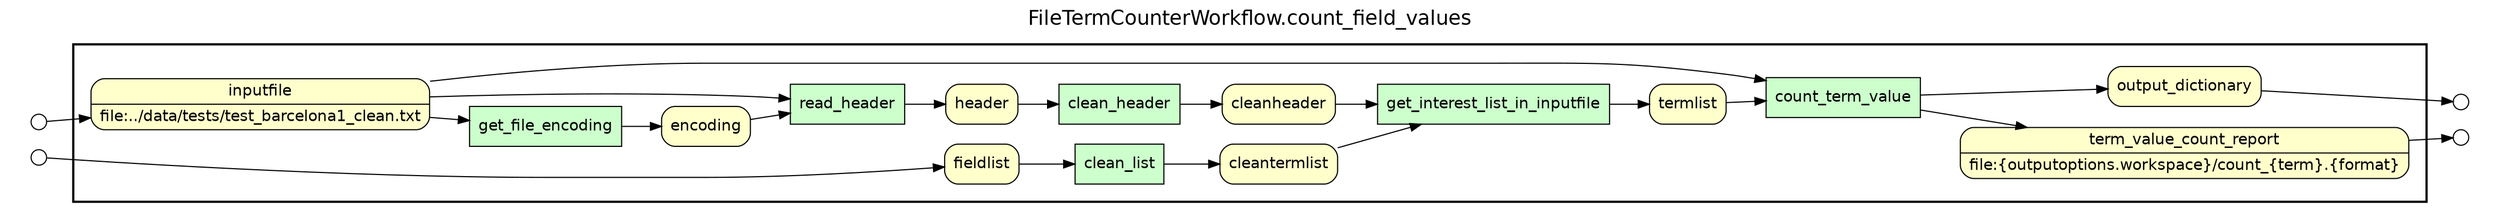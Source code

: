 
/* Start of top-level graph */
digraph Workflow {
rankdir=LR

/* Title for graph */
fontname=Helvetica; fontsize=18; labelloc=t
label="FileTermCounterWorkflow.count_field_values"

/* Start of double cluster for drawing box around nodes in workflow */
subgraph cluster_workflow_box_outer { label=""; color=black; penwidth=2
subgraph cluster_workflow_box_inner { label=""; penwidth=0

/* Style for nodes representing atomic programs in workflow */
node[shape=box style=filled fillcolor="#CCFFCC" peripheries=1 fontname=Helvetica]

/* Nodes representing atomic programs in workflow */
get_file_encoding
read_header
clean_header
clean_list
get_interest_list_in_inputfile
count_term_value

/* Style for nodes representing non-parameter data channels in workflow */
node[shape=box style="rounded,filled" fillcolor="#FFFFCC" peripheries=1 fontname=Helvetica]

/* Nodes for non-parameter data channels in workflow */
term_value_count_report [shape=record rankdir=LR label="{{<f0> term_value_count_report |<f1> file\:\{outputoptions.workspace\}/count_\{term\}.\{format\}}}"];
output_dictionary
inputfile [shape=record rankdir=LR label="{{<f0> inputfile |<f1> file\:../data/tests/test_barcelona1_clean.txt}}"];
encoding
header
fieldlist
cleantermlist
cleanheader
termlist

/* Style for nodes representing parameter channels in workflow */
node[shape=box style="rounded,filled" fillcolor="#FCFCFC" peripheries=1 fontname=Helvetica]

/* Nodes representing parameter channels in workflow */

/* Edges representing connections between programs and channels */
get_file_encoding -> encoding
inputfile -> get_file_encoding
read_header -> header
inputfile -> read_header
encoding -> read_header
clean_header -> cleanheader
header -> clean_header
clean_list -> cleantermlist
fieldlist -> clean_list
get_interest_list_in_inputfile -> termlist
cleantermlist -> get_interest_list_in_inputfile
cleanheader -> get_interest_list_in_inputfile
count_term_value -> output_dictionary
count_term_value -> term_value_count_report
termlist -> count_term_value
inputfile -> count_term_value

/* End of double cluster for drawing box around nodes in workflow */
}}

/* Hidden double-cluster for grouping workflow input ports */
subgraph cluster_input_ports_group_outer { label=""; penwidth=0
subgraph cluster_input_ports_group_inner { label=""; penwidth=0

/* Style for nodes representing workflow input ports */
node[shape=circle style="rounded,filled" fillcolor="#FFFFFF" peripheries=1 fontname=Helvetica width=0.2]

/* Nodes representing workflow input ports */
inputfile_input_port [label=""]
fieldlist_input_port [label=""]

/* End of double-cluster for grouping workflow input ports */
}}

/* Hidden double-cluster for grouping workflow output ports */
subgraph cluster_output_ports_group_outer { label=""; penwidth=0
subgraph cluster_output_ports_group_inner { label=""; penwidth=0

/* Style for nodes representing workflow output ports */
node[shape=circle style="rounded,filled" fillcolor="#FFFFFF" peripheries=1 fontname=Helvetica width=0.2]

/* Nodes representing workflow output ports */
term_value_count_report_output_port [label=""]
output_dictionary_output_port [label=""]

/* End of double-cluster for grouping workflow output ports */
}}

/* Edges from input ports to channels */
inputfile_input_port -> inputfile
fieldlist_input_port -> fieldlist

/* Edges from channels to output ports */
term_value_count_report -> term_value_count_report_output_port
output_dictionary -> output_dictionary_output_port

/* End of top-level graph */
}
